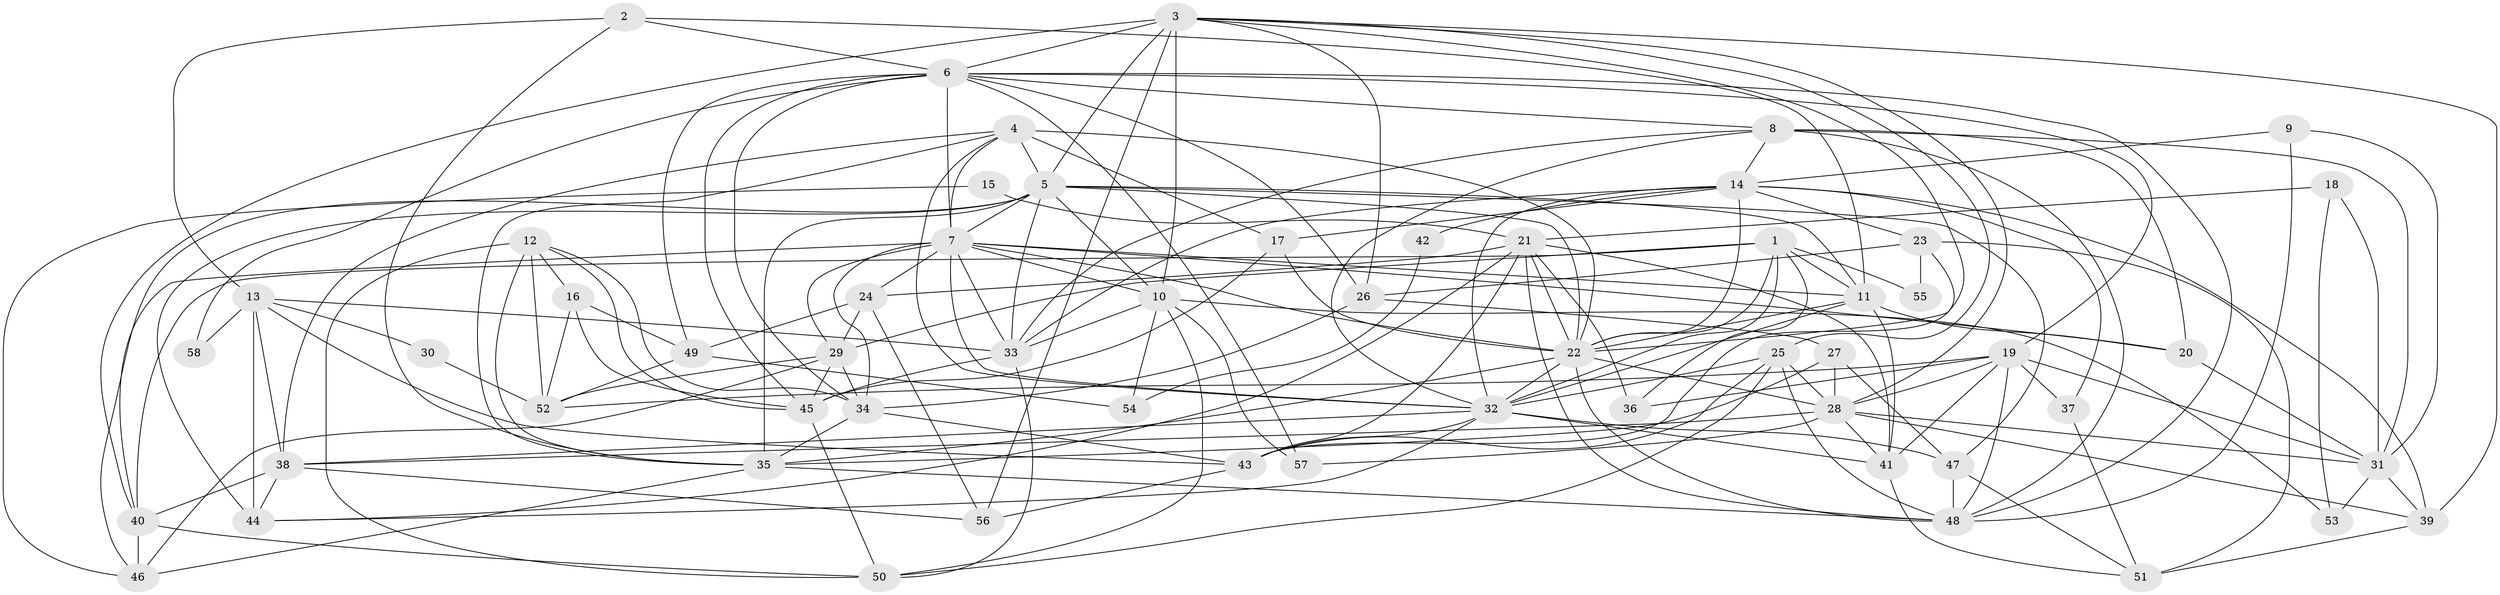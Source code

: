 // original degree distribution, {3: 0.3125, 4: 0.25, 6: 0.11805555555555555, 5: 0.1597222222222222, 2: 0.11805555555555555, 9: 0.006944444444444444, 7: 0.020833333333333332, 8: 0.013888888888888888}
// Generated by graph-tools (version 1.1) at 2025/50/03/04/25 22:50:48]
// undirected, 58 vertices, 179 edges
graph export_dot {
  node [color=gray90,style=filled];
  1;
  2;
  3;
  4;
  5;
  6;
  7;
  8;
  9;
  10;
  11;
  12;
  13;
  14;
  15;
  16;
  17;
  18;
  19;
  20;
  21;
  22;
  23;
  24;
  25;
  26;
  27;
  28;
  29;
  30;
  31;
  32;
  33;
  34;
  35;
  36;
  37;
  38;
  39;
  40;
  41;
  42;
  43;
  44;
  45;
  46;
  47;
  48;
  49;
  50;
  51;
  52;
  53;
  54;
  55;
  56;
  57;
  58;
  1 -- 11 [weight=2.0];
  1 -- 22 [weight=1.0];
  1 -- 29 [weight=2.0];
  1 -- 32 [weight=2.0];
  1 -- 36 [weight=1.0];
  1 -- 40 [weight=1.0];
  1 -- 55 [weight=1.0];
  2 -- 6 [weight=1.0];
  2 -- 11 [weight=1.0];
  2 -- 13 [weight=1.0];
  2 -- 35 [weight=1.0];
  3 -- 5 [weight=1.0];
  3 -- 6 [weight=3.0];
  3 -- 10 [weight=2.0];
  3 -- 22 [weight=1.0];
  3 -- 25 [weight=1.0];
  3 -- 26 [weight=1.0];
  3 -- 28 [weight=1.0];
  3 -- 39 [weight=2.0];
  3 -- 40 [weight=1.0];
  3 -- 56 [weight=1.0];
  4 -- 5 [weight=2.0];
  4 -- 7 [weight=1.0];
  4 -- 17 [weight=2.0];
  4 -- 22 [weight=1.0];
  4 -- 32 [weight=1.0];
  4 -- 35 [weight=1.0];
  4 -- 38 [weight=1.0];
  5 -- 7 [weight=1.0];
  5 -- 10 [weight=1.0];
  5 -- 11 [weight=1.0];
  5 -- 22 [weight=1.0];
  5 -- 33 [weight=1.0];
  5 -- 35 [weight=1.0];
  5 -- 44 [weight=1.0];
  5 -- 46 [weight=1.0];
  5 -- 47 [weight=1.0];
  6 -- 7 [weight=3.0];
  6 -- 8 [weight=1.0];
  6 -- 19 [weight=2.0];
  6 -- 26 [weight=1.0];
  6 -- 34 [weight=2.0];
  6 -- 45 [weight=1.0];
  6 -- 48 [weight=1.0];
  6 -- 49 [weight=1.0];
  6 -- 57 [weight=1.0];
  6 -- 58 [weight=1.0];
  7 -- 10 [weight=1.0];
  7 -- 11 [weight=1.0];
  7 -- 20 [weight=1.0];
  7 -- 22 [weight=1.0];
  7 -- 24 [weight=1.0];
  7 -- 29 [weight=1.0];
  7 -- 32 [weight=1.0];
  7 -- 33 [weight=1.0];
  7 -- 34 [weight=1.0];
  7 -- 40 [weight=1.0];
  8 -- 14 [weight=1.0];
  8 -- 20 [weight=1.0];
  8 -- 31 [weight=2.0];
  8 -- 32 [weight=1.0];
  8 -- 33 [weight=1.0];
  8 -- 48 [weight=1.0];
  9 -- 14 [weight=1.0];
  9 -- 31 [weight=1.0];
  9 -- 48 [weight=1.0];
  10 -- 33 [weight=1.0];
  10 -- 50 [weight=1.0];
  10 -- 53 [weight=1.0];
  10 -- 54 [weight=1.0];
  10 -- 57 [weight=2.0];
  11 -- 20 [weight=1.0];
  11 -- 22 [weight=1.0];
  11 -- 32 [weight=1.0];
  11 -- 41 [weight=1.0];
  12 -- 16 [weight=1.0];
  12 -- 34 [weight=1.0];
  12 -- 35 [weight=1.0];
  12 -- 45 [weight=1.0];
  12 -- 50 [weight=2.0];
  12 -- 52 [weight=1.0];
  13 -- 30 [weight=1.0];
  13 -- 33 [weight=2.0];
  13 -- 38 [weight=1.0];
  13 -- 43 [weight=1.0];
  13 -- 44 [weight=1.0];
  13 -- 58 [weight=1.0];
  14 -- 17 [weight=1.0];
  14 -- 22 [weight=1.0];
  14 -- 23 [weight=1.0];
  14 -- 32 [weight=1.0];
  14 -- 33 [weight=1.0];
  14 -- 37 [weight=1.0];
  14 -- 39 [weight=1.0];
  14 -- 42 [weight=1.0];
  15 -- 21 [weight=1.0];
  15 -- 46 [weight=1.0];
  16 -- 45 [weight=1.0];
  16 -- 49 [weight=1.0];
  16 -- 52 [weight=1.0];
  17 -- 22 [weight=2.0];
  17 -- 45 [weight=1.0];
  18 -- 21 [weight=1.0];
  18 -- 31 [weight=1.0];
  18 -- 53 [weight=1.0];
  19 -- 28 [weight=2.0];
  19 -- 31 [weight=1.0];
  19 -- 36 [weight=1.0];
  19 -- 37 [weight=2.0];
  19 -- 41 [weight=1.0];
  19 -- 48 [weight=1.0];
  19 -- 52 [weight=1.0];
  20 -- 31 [weight=1.0];
  21 -- 22 [weight=1.0];
  21 -- 24 [weight=1.0];
  21 -- 36 [weight=1.0];
  21 -- 41 [weight=1.0];
  21 -- 43 [weight=1.0];
  21 -- 44 [weight=1.0];
  21 -- 48 [weight=1.0];
  22 -- 28 [weight=1.0];
  22 -- 32 [weight=2.0];
  22 -- 35 [weight=1.0];
  22 -- 48 [weight=1.0];
  23 -- 26 [weight=1.0];
  23 -- 43 [weight=1.0];
  23 -- 51 [weight=1.0];
  23 -- 55 [weight=1.0];
  24 -- 29 [weight=1.0];
  24 -- 49 [weight=1.0];
  24 -- 56 [weight=1.0];
  25 -- 28 [weight=1.0];
  25 -- 32 [weight=1.0];
  25 -- 43 [weight=1.0];
  25 -- 48 [weight=1.0];
  25 -- 50 [weight=1.0];
  26 -- 27 [weight=1.0];
  26 -- 34 [weight=1.0];
  27 -- 28 [weight=1.0];
  27 -- 35 [weight=1.0];
  27 -- 47 [weight=1.0];
  28 -- 31 [weight=1.0];
  28 -- 38 [weight=1.0];
  28 -- 39 [weight=1.0];
  28 -- 41 [weight=1.0];
  28 -- 57 [weight=1.0];
  29 -- 34 [weight=1.0];
  29 -- 45 [weight=1.0];
  29 -- 46 [weight=1.0];
  29 -- 52 [weight=1.0];
  30 -- 52 [weight=1.0];
  31 -- 39 [weight=1.0];
  31 -- 53 [weight=1.0];
  32 -- 38 [weight=1.0];
  32 -- 41 [weight=1.0];
  32 -- 43 [weight=1.0];
  32 -- 44 [weight=2.0];
  32 -- 47 [weight=1.0];
  33 -- 45 [weight=1.0];
  33 -- 50 [weight=1.0];
  34 -- 35 [weight=1.0];
  34 -- 43 [weight=1.0];
  35 -- 46 [weight=1.0];
  35 -- 48 [weight=1.0];
  37 -- 51 [weight=1.0];
  38 -- 40 [weight=1.0];
  38 -- 44 [weight=1.0];
  38 -- 56 [weight=1.0];
  39 -- 51 [weight=1.0];
  40 -- 46 [weight=1.0];
  40 -- 50 [weight=1.0];
  41 -- 51 [weight=1.0];
  42 -- 54 [weight=1.0];
  43 -- 56 [weight=1.0];
  45 -- 50 [weight=1.0];
  47 -- 48 [weight=1.0];
  47 -- 51 [weight=1.0];
  49 -- 52 [weight=1.0];
  49 -- 54 [weight=1.0];
}
